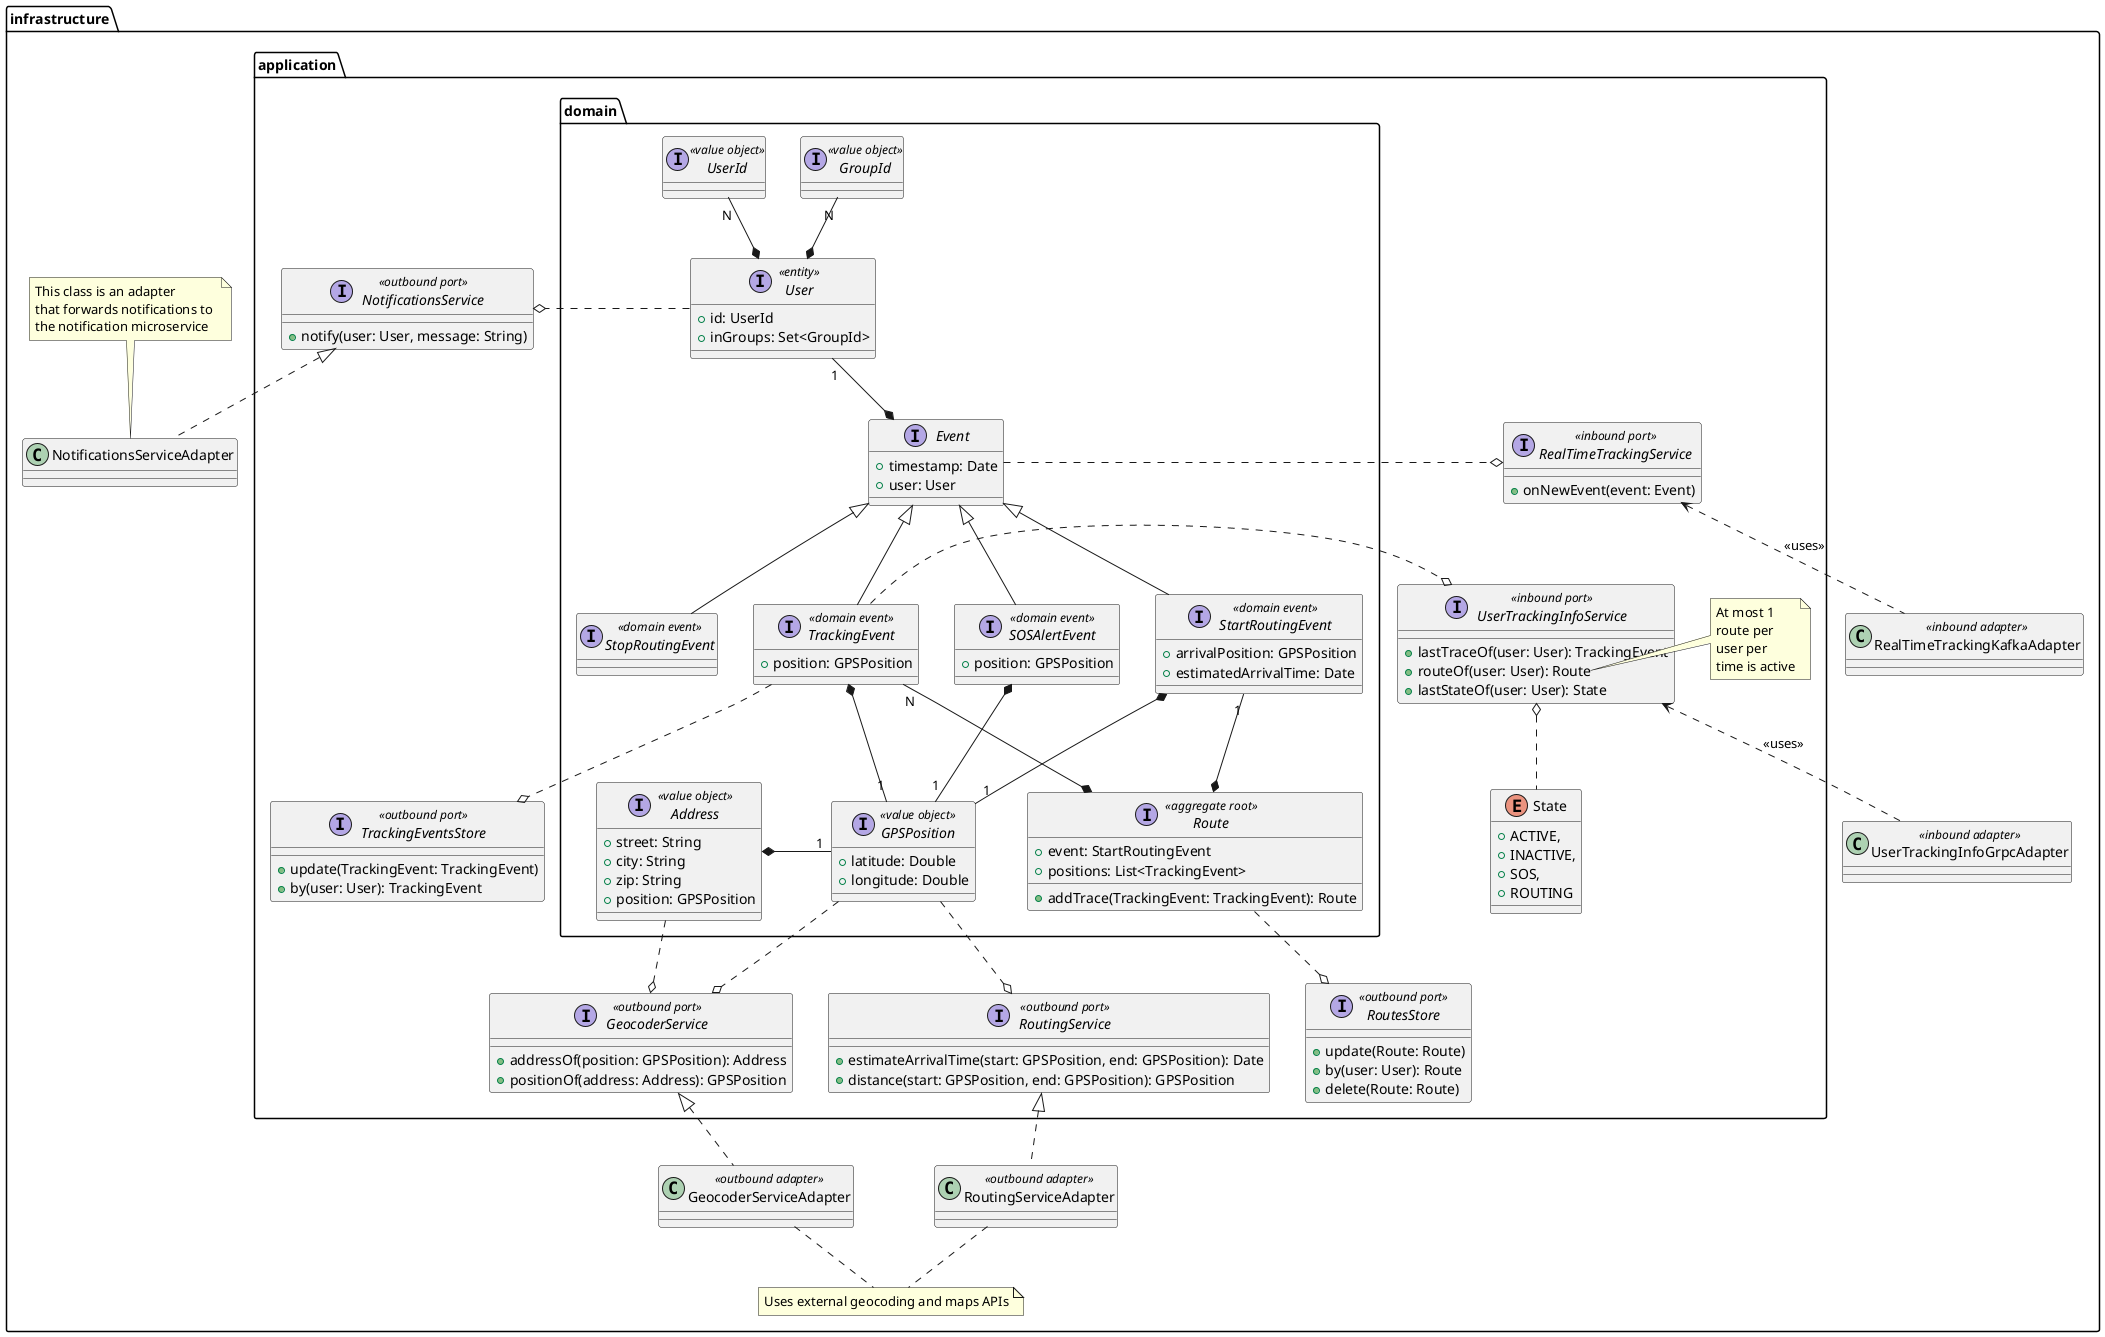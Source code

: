 @startuml location-service

package infrastructure {

    package application {

        package domain {

            interface GPSPosition <<value object>> {
                + latitude: Double
                + longitude: Double
            }

            interface Address <<value object>> {
                + street: String
                + city: String
                + zip: String
                + position: GPSPosition
            }

            Address *-r- "1" GPSPosition

            interface User <<entity>> {
                + id: UserId
                + inGroups: Set<GroupId>
            }
            interface UserId <<value object>>
            interface GroupId <<value object>>

            User *-u- "N" UserId
            User *-u- "N" GroupId

            interface Event {
                + timestamp: Date
                + user: User
            }

            User "1" --* Event

            interface StartRoutingEvent <<domain event>> extends Event {
                + arrivalPosition: GPSPosition
                + estimatedArrivalTime: Date
            }

            StartRoutingEvent *-- "1" GPSPosition

            interface StopRoutingEvent <<domain event>> extends Event

            interface TrackingEvent <<domain event>> extends Event {
                + position: GPSPosition
            }

            TrackingEvent *-- "1" GPSPosition

            interface SOSAlertEvent <<domain event>> extends Event {
                + position: GPSPosition
            }

            SOSAlertEvent *-- "1" GPSPosition

            interface Route <<aggregate root>> {
                + event: StartRoutingEvent
                + positions: List<TrackingEvent>
                + addTrace(TrackingEvent: TrackingEvent): Route
            }

            Route *-u- "1" StartRoutingEvent
            Route *-u- "N" TrackingEvent
        }

        interface TrackingEventsStore <<outbound port>> {
            + update(TrackingEvent: TrackingEvent)
            + by(user: User): TrackingEvent
        }

        TrackingEventsStore o.up. TrackingEvent

        interface RoutesStore <<outbound port>> {
            + update(Route: Route)
            + by(user: User): Route
            + delete(Route: Route)
        }

        RoutesStore o.up. Route

        interface NotificationsService <<outbound port>> {
            + notify(user: User, message: String)
        }

        NotificationsService o.l. User

        interface GeocoderService <<outbound port>> {
            + addressOf(position: GPSPosition): Address
            + positionOf(address: Address): GPSPosition
        }

        GeocoderService o.up. GPSPosition
        GeocoderService o.up. Address

        interface RoutingService <<outbound port>> {
            + estimateArrivalTime(start: GPSPosition, end: GPSPosition): Date
            + distance(start: GPSPosition, end: GPSPosition): GPSPosition
        }

        RoutingService o.up. GPSPosition

        interface UserTrackingInfoService <<inbound port>> {
            + lastTraceOf(user: User): TrackingEvent
            + routeOf(user: User): Route
            + lastStateOf(user: User): State
        }
        note right of UserTrackingInfoService::routeOf
            At most 1 
            route per
            user per 
            time is active
        end note
        enum State {
            + ACTIVE,
            + INACTIVE,
            + SOS,
            + ROUTING
        }

        UserTrackingInfoService o.l. TrackingEvent
        UserTrackingInfoService o.. State

        interface RealTimeTrackingService <<inbound port>> {
            + onNewEvent(event: Event)
        }

        RealTimeTrackingService o.l. Event
    }

    class NotificationsServiceAdapter implements application.NotificationsService
    note top of NotificationsServiceAdapter
        This class is an adapter 
        that forwards notifications to 
        the notification microservice
    end note

    class GeocoderServiceAdapter <<outbound adapter>> implements application.GeocoderService
    class RoutingServiceAdapter <<outbound adapter>> implements application.RoutingService
    note "Uses external geocoding and maps APIs" as geoNote
    GeocoderServiceAdapter .. geoNote
    RoutingServiceAdapter .. geoNote

    class RealTimeTrackingKafkaAdapter <<inbound adapter>>
    RealTimeTrackingKafkaAdapter .up.> application.RealTimeTrackingService : <<uses>>

    class UserTrackingInfoGrpcAdapter <<inbound adapter>> 
    UserTrackingInfoGrpcAdapter .up.> application.UserTrackingInfoService : <<uses>>

}

@enduml